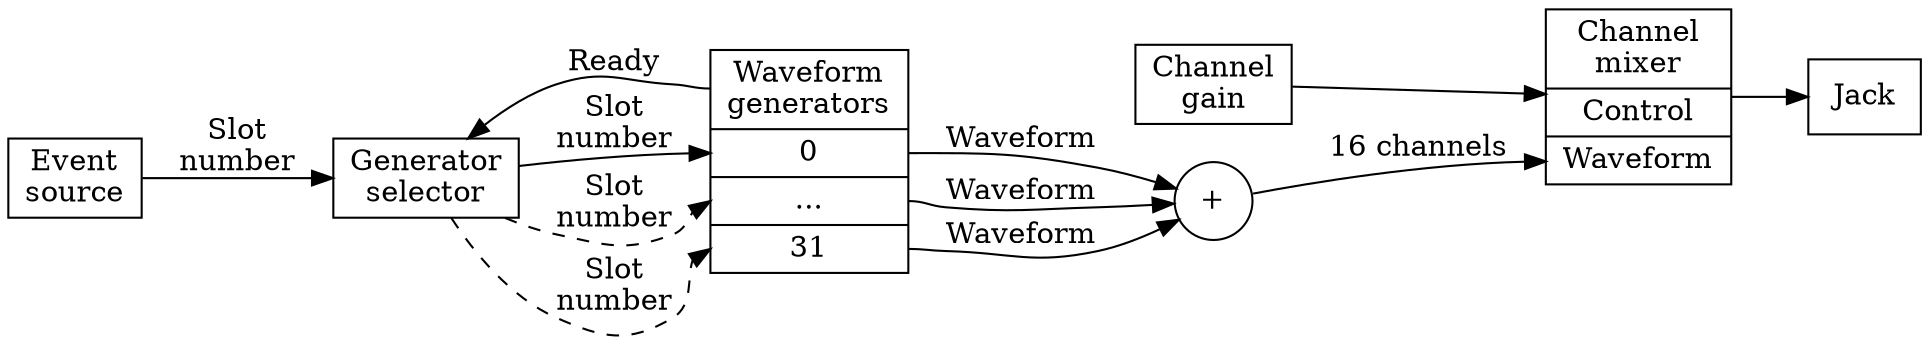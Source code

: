 digraph "G"
	{
	rankdir="LR"
	event_source[shape="box",label="Event\nsource"];
	selector[shape="box",label="Generator\nselector"];
	generator[shape="record",label="<fr>Waveform\ngenerators|<f0>0|<f1>...|<f2>31"];
	ch_map[shape="circle",label="+"];
	ch_gain[shape="box",label="Channel\ngain"];
	mixer[shape="record",label="<header>Channel\nmixer|<data>Control|<wave>Waveform"];
	jack_out[shape="box",label="Jack"];

	event_source->selector[label="Slot\nnumber"];
	selector->generator:f0[label="Slot\nnumber"];
	selector->generator:f1[label="Slot\nnumber",style="dashed"];
	selector->generator:f2[label="Slot\nnumber",style="dashed"];
	generator:f0->ch_map[label="Waveform"];
	generator:f1->ch_map[label="Waveform"];
	generator:f2->ch_map[label="Waveform"];
	generator:fr->selector[label="Ready"];

	ch_gain->mixer:control;
	ch_map->mixer:wave[label="16 channels"];
	mixer->jack_out;
	}
